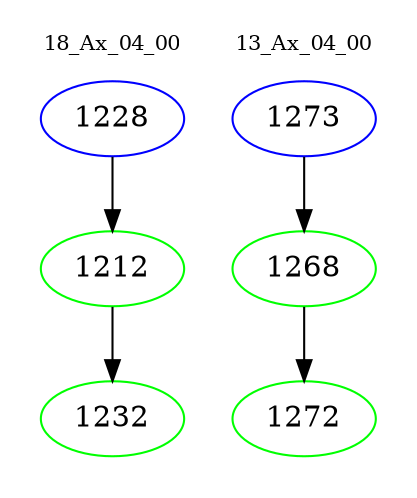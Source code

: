 digraph{
subgraph cluster_0 {
color = white
label = "18_Ax_04_00";
fontsize=10;
T0_1228 [label="1228", color="blue"]
T0_1228 -> T0_1212 [color="black"]
T0_1212 [label="1212", color="green"]
T0_1212 -> T0_1232 [color="black"]
T0_1232 [label="1232", color="green"]
}
subgraph cluster_1 {
color = white
label = "13_Ax_04_00";
fontsize=10;
T1_1273 [label="1273", color="blue"]
T1_1273 -> T1_1268 [color="black"]
T1_1268 [label="1268", color="green"]
T1_1268 -> T1_1272 [color="black"]
T1_1272 [label="1272", color="green"]
}
}
